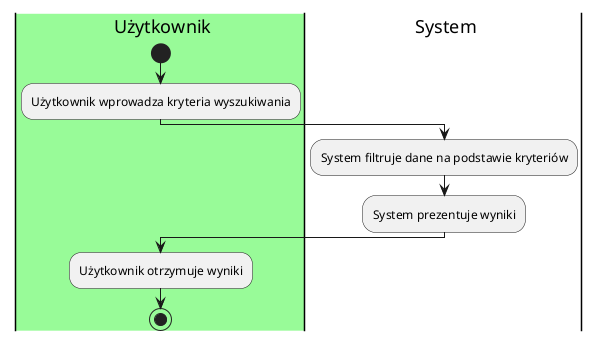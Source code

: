 @startuml
|#palegreen|u| Użytkownik
|s| System

|u|
start
:Użytkownik wprowadza kryteria wyszukiwania;
|s|
:System filtruje dane na podstawie kryteriów;
|s|
:System prezentuje wyniki;
|u|
:Użytkownik otrzymuje wyniki;
stop
@enduml
